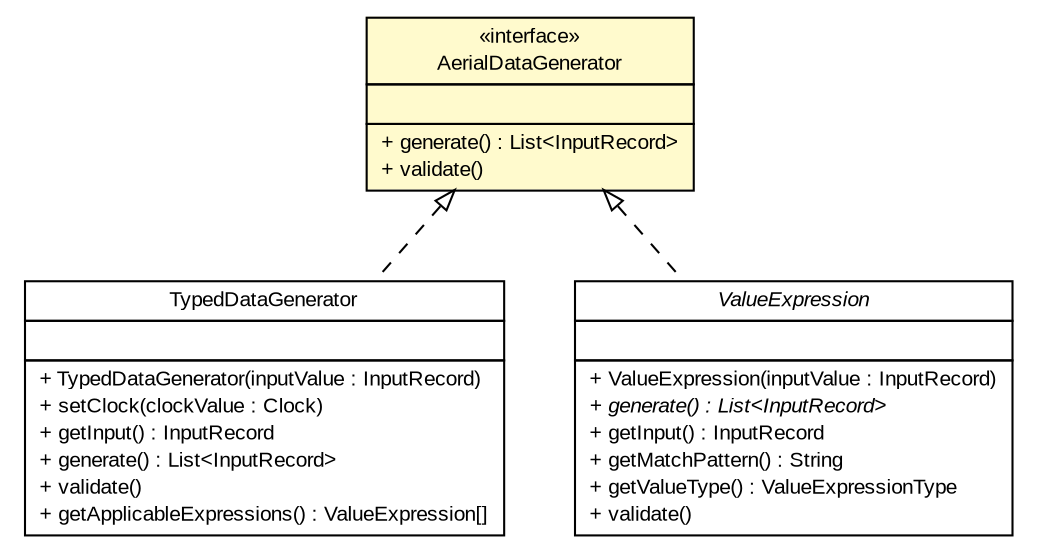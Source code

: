 #!/usr/local/bin/dot
#
# Class diagram 
# Generated by UMLGraph version R5_6 (http://www.umlgraph.org/)
#

digraph G {
	edge [fontname="arial",fontsize=10,labelfontname="arial",labelfontsize=10];
	node [fontname="arial",fontsize=10,shape=plaintext];
	nodesep=0.25;
	ranksep=0.5;
	// com.github.mkolisnyk.aerial.AerialDataGenerator
	c793 [label=<<table title="com.github.mkolisnyk.aerial.AerialDataGenerator" border="0" cellborder="1" cellspacing="0" cellpadding="2" port="p" bgcolor="lemonChiffon" href="./AerialDataGenerator.html">
		<tr><td><table border="0" cellspacing="0" cellpadding="1">
<tr><td align="center" balign="center"> &#171;interface&#187; </td></tr>
<tr><td align="center" balign="center"> AerialDataGenerator </td></tr>
		</table></td></tr>
		<tr><td><table border="0" cellspacing="0" cellpadding="1">
<tr><td align="left" balign="left">  </td></tr>
		</table></td></tr>
		<tr><td><table border="0" cellspacing="0" cellpadding="1">
<tr><td align="left" balign="left"> + generate() : List&lt;InputRecord&gt; </td></tr>
<tr><td align="left" balign="left"> + validate() </td></tr>
		</table></td></tr>
		</table>>, URL="./AerialDataGenerator.html", fontname="arial", fontcolor="black", fontsize=10.0];
	// com.github.mkolisnyk.aerial.datagenerators.TypedDataGenerator
	c804 [label=<<table title="com.github.mkolisnyk.aerial.datagenerators.TypedDataGenerator" border="0" cellborder="1" cellspacing="0" cellpadding="2" port="p" href="./datagenerators/TypedDataGenerator.html">
		<tr><td><table border="0" cellspacing="0" cellpadding="1">
<tr><td align="center" balign="center"> TypedDataGenerator </td></tr>
		</table></td></tr>
		<tr><td><table border="0" cellspacing="0" cellpadding="1">
<tr><td align="left" balign="left">  </td></tr>
		</table></td></tr>
		<tr><td><table border="0" cellspacing="0" cellpadding="1">
<tr><td align="left" balign="left"> + TypedDataGenerator(inputValue : InputRecord) </td></tr>
<tr><td align="left" balign="left"> + setClock(clockValue : Clock) </td></tr>
<tr><td align="left" balign="left"> + getInput() : InputRecord </td></tr>
<tr><td align="left" balign="left"> + generate() : List&lt;InputRecord&gt; </td></tr>
<tr><td align="left" balign="left"> + validate() </td></tr>
<tr><td align="left" balign="left"> + getApplicableExpressions() : ValueExpression[] </td></tr>
		</table></td></tr>
		</table>>, URL="./datagenerators/TypedDataGenerator.html", fontname="arial", fontcolor="black", fontsize=10.0];
	// com.github.mkolisnyk.aerial.expressions.ValueExpression
	c820 [label=<<table title="com.github.mkolisnyk.aerial.expressions.ValueExpression" border="0" cellborder="1" cellspacing="0" cellpadding="2" port="p" href="./expressions/ValueExpression.html">
		<tr><td><table border="0" cellspacing="0" cellpadding="1">
<tr><td align="center" balign="center"><font face="arial italic"> ValueExpression </font></td></tr>
		</table></td></tr>
		<tr><td><table border="0" cellspacing="0" cellpadding="1">
<tr><td align="left" balign="left">  </td></tr>
		</table></td></tr>
		<tr><td><table border="0" cellspacing="0" cellpadding="1">
<tr><td align="left" balign="left"> + ValueExpression(inputValue : InputRecord) </td></tr>
<tr><td align="left" balign="left"><font face="arial italic" point-size="10.0"> + generate() : List&lt;InputRecord&gt; </font></td></tr>
<tr><td align="left" balign="left"> + getInput() : InputRecord </td></tr>
<tr><td align="left" balign="left"> + getMatchPattern() : String </td></tr>
<tr><td align="left" balign="left"> + getValueType() : ValueExpressionType </td></tr>
<tr><td align="left" balign="left"> + validate() </td></tr>
		</table></td></tr>
		</table>>, URL="./expressions/ValueExpression.html", fontname="arial", fontcolor="black", fontsize=10.0];
	//com.github.mkolisnyk.aerial.datagenerators.TypedDataGenerator implements com.github.mkolisnyk.aerial.AerialDataGenerator
	c793:p -> c804:p [dir=back,arrowtail=empty,style=dashed];
	//com.github.mkolisnyk.aerial.expressions.ValueExpression implements com.github.mkolisnyk.aerial.AerialDataGenerator
	c793:p -> c820:p [dir=back,arrowtail=empty,style=dashed];
}

